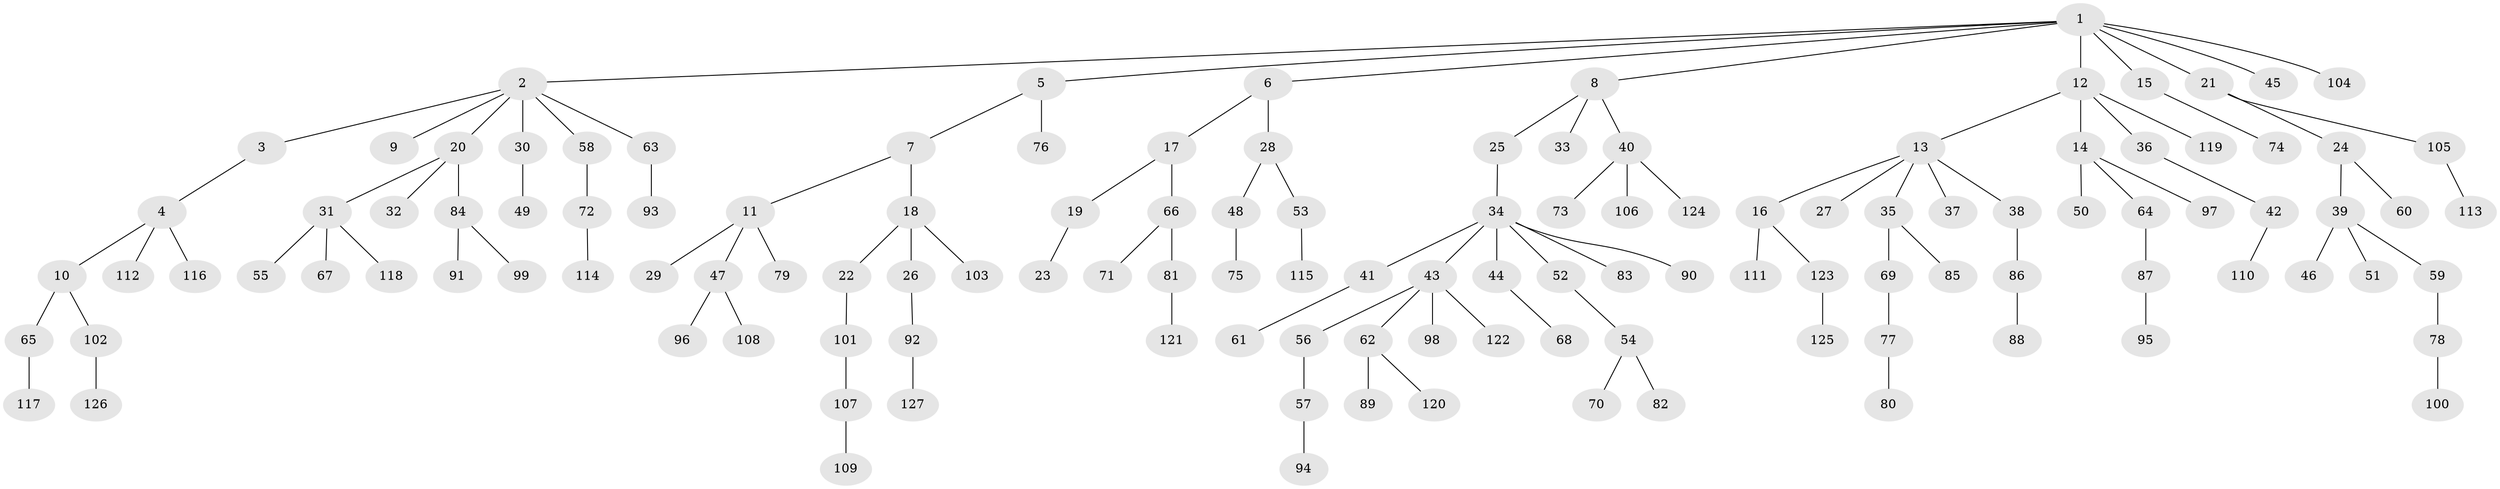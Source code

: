 // coarse degree distribution, {10: 0.011363636363636364, 6: 0.022727272727272728, 2: 0.17045454545454544, 5: 0.045454545454545456, 4: 0.045454545454545456, 3: 0.10227272727272728, 7: 0.011363636363636364, 1: 0.5909090909090909}
// Generated by graph-tools (version 1.1) at 2025/42/03/06/25 10:42:06]
// undirected, 127 vertices, 126 edges
graph export_dot {
graph [start="1"]
  node [color=gray90,style=filled];
  1;
  2;
  3;
  4;
  5;
  6;
  7;
  8;
  9;
  10;
  11;
  12;
  13;
  14;
  15;
  16;
  17;
  18;
  19;
  20;
  21;
  22;
  23;
  24;
  25;
  26;
  27;
  28;
  29;
  30;
  31;
  32;
  33;
  34;
  35;
  36;
  37;
  38;
  39;
  40;
  41;
  42;
  43;
  44;
  45;
  46;
  47;
  48;
  49;
  50;
  51;
  52;
  53;
  54;
  55;
  56;
  57;
  58;
  59;
  60;
  61;
  62;
  63;
  64;
  65;
  66;
  67;
  68;
  69;
  70;
  71;
  72;
  73;
  74;
  75;
  76;
  77;
  78;
  79;
  80;
  81;
  82;
  83;
  84;
  85;
  86;
  87;
  88;
  89;
  90;
  91;
  92;
  93;
  94;
  95;
  96;
  97;
  98;
  99;
  100;
  101;
  102;
  103;
  104;
  105;
  106;
  107;
  108;
  109;
  110;
  111;
  112;
  113;
  114;
  115;
  116;
  117;
  118;
  119;
  120;
  121;
  122;
  123;
  124;
  125;
  126;
  127;
  1 -- 2;
  1 -- 5;
  1 -- 6;
  1 -- 8;
  1 -- 12;
  1 -- 15;
  1 -- 21;
  1 -- 45;
  1 -- 104;
  2 -- 3;
  2 -- 9;
  2 -- 20;
  2 -- 30;
  2 -- 58;
  2 -- 63;
  3 -- 4;
  4 -- 10;
  4 -- 112;
  4 -- 116;
  5 -- 7;
  5 -- 76;
  6 -- 17;
  6 -- 28;
  7 -- 11;
  7 -- 18;
  8 -- 25;
  8 -- 33;
  8 -- 40;
  10 -- 65;
  10 -- 102;
  11 -- 29;
  11 -- 47;
  11 -- 79;
  12 -- 13;
  12 -- 14;
  12 -- 36;
  12 -- 119;
  13 -- 16;
  13 -- 27;
  13 -- 35;
  13 -- 37;
  13 -- 38;
  14 -- 50;
  14 -- 64;
  14 -- 97;
  15 -- 74;
  16 -- 111;
  16 -- 123;
  17 -- 19;
  17 -- 66;
  18 -- 22;
  18 -- 26;
  18 -- 103;
  19 -- 23;
  20 -- 31;
  20 -- 32;
  20 -- 84;
  21 -- 24;
  21 -- 105;
  22 -- 101;
  24 -- 39;
  24 -- 60;
  25 -- 34;
  26 -- 92;
  28 -- 48;
  28 -- 53;
  30 -- 49;
  31 -- 55;
  31 -- 67;
  31 -- 118;
  34 -- 41;
  34 -- 43;
  34 -- 44;
  34 -- 52;
  34 -- 83;
  34 -- 90;
  35 -- 69;
  35 -- 85;
  36 -- 42;
  38 -- 86;
  39 -- 46;
  39 -- 51;
  39 -- 59;
  40 -- 73;
  40 -- 106;
  40 -- 124;
  41 -- 61;
  42 -- 110;
  43 -- 56;
  43 -- 62;
  43 -- 98;
  43 -- 122;
  44 -- 68;
  47 -- 96;
  47 -- 108;
  48 -- 75;
  52 -- 54;
  53 -- 115;
  54 -- 70;
  54 -- 82;
  56 -- 57;
  57 -- 94;
  58 -- 72;
  59 -- 78;
  62 -- 89;
  62 -- 120;
  63 -- 93;
  64 -- 87;
  65 -- 117;
  66 -- 71;
  66 -- 81;
  69 -- 77;
  72 -- 114;
  77 -- 80;
  78 -- 100;
  81 -- 121;
  84 -- 91;
  84 -- 99;
  86 -- 88;
  87 -- 95;
  92 -- 127;
  101 -- 107;
  102 -- 126;
  105 -- 113;
  107 -- 109;
  123 -- 125;
}

